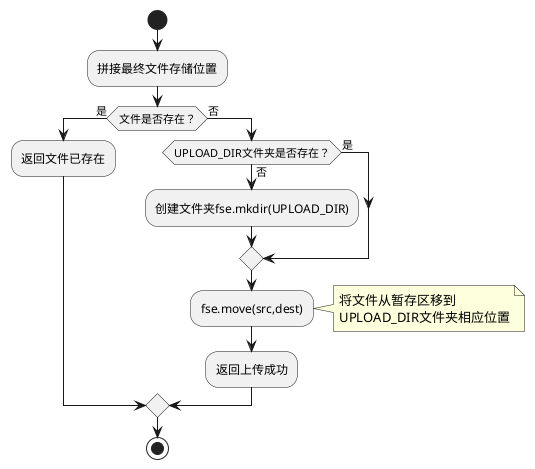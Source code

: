 @startuml 接收文件upload
start
:拼接最终文件存储位置;
if(文件是否存在？) then(是)
  :返回文件已存在;
else(否)
  if(UPLOAD_DIR文件夹是否存在？) then(是)
  else(否)
    :创建文件夹fse.mkdir(UPLOAD_DIR);
  endif
    :fse.move(src,dest);
    note right
    将文件从暂存区移到
    UPLOAD_DIR文件夹相应位置
    end note
    :返回上传成功;
endif
stop
@enduml
